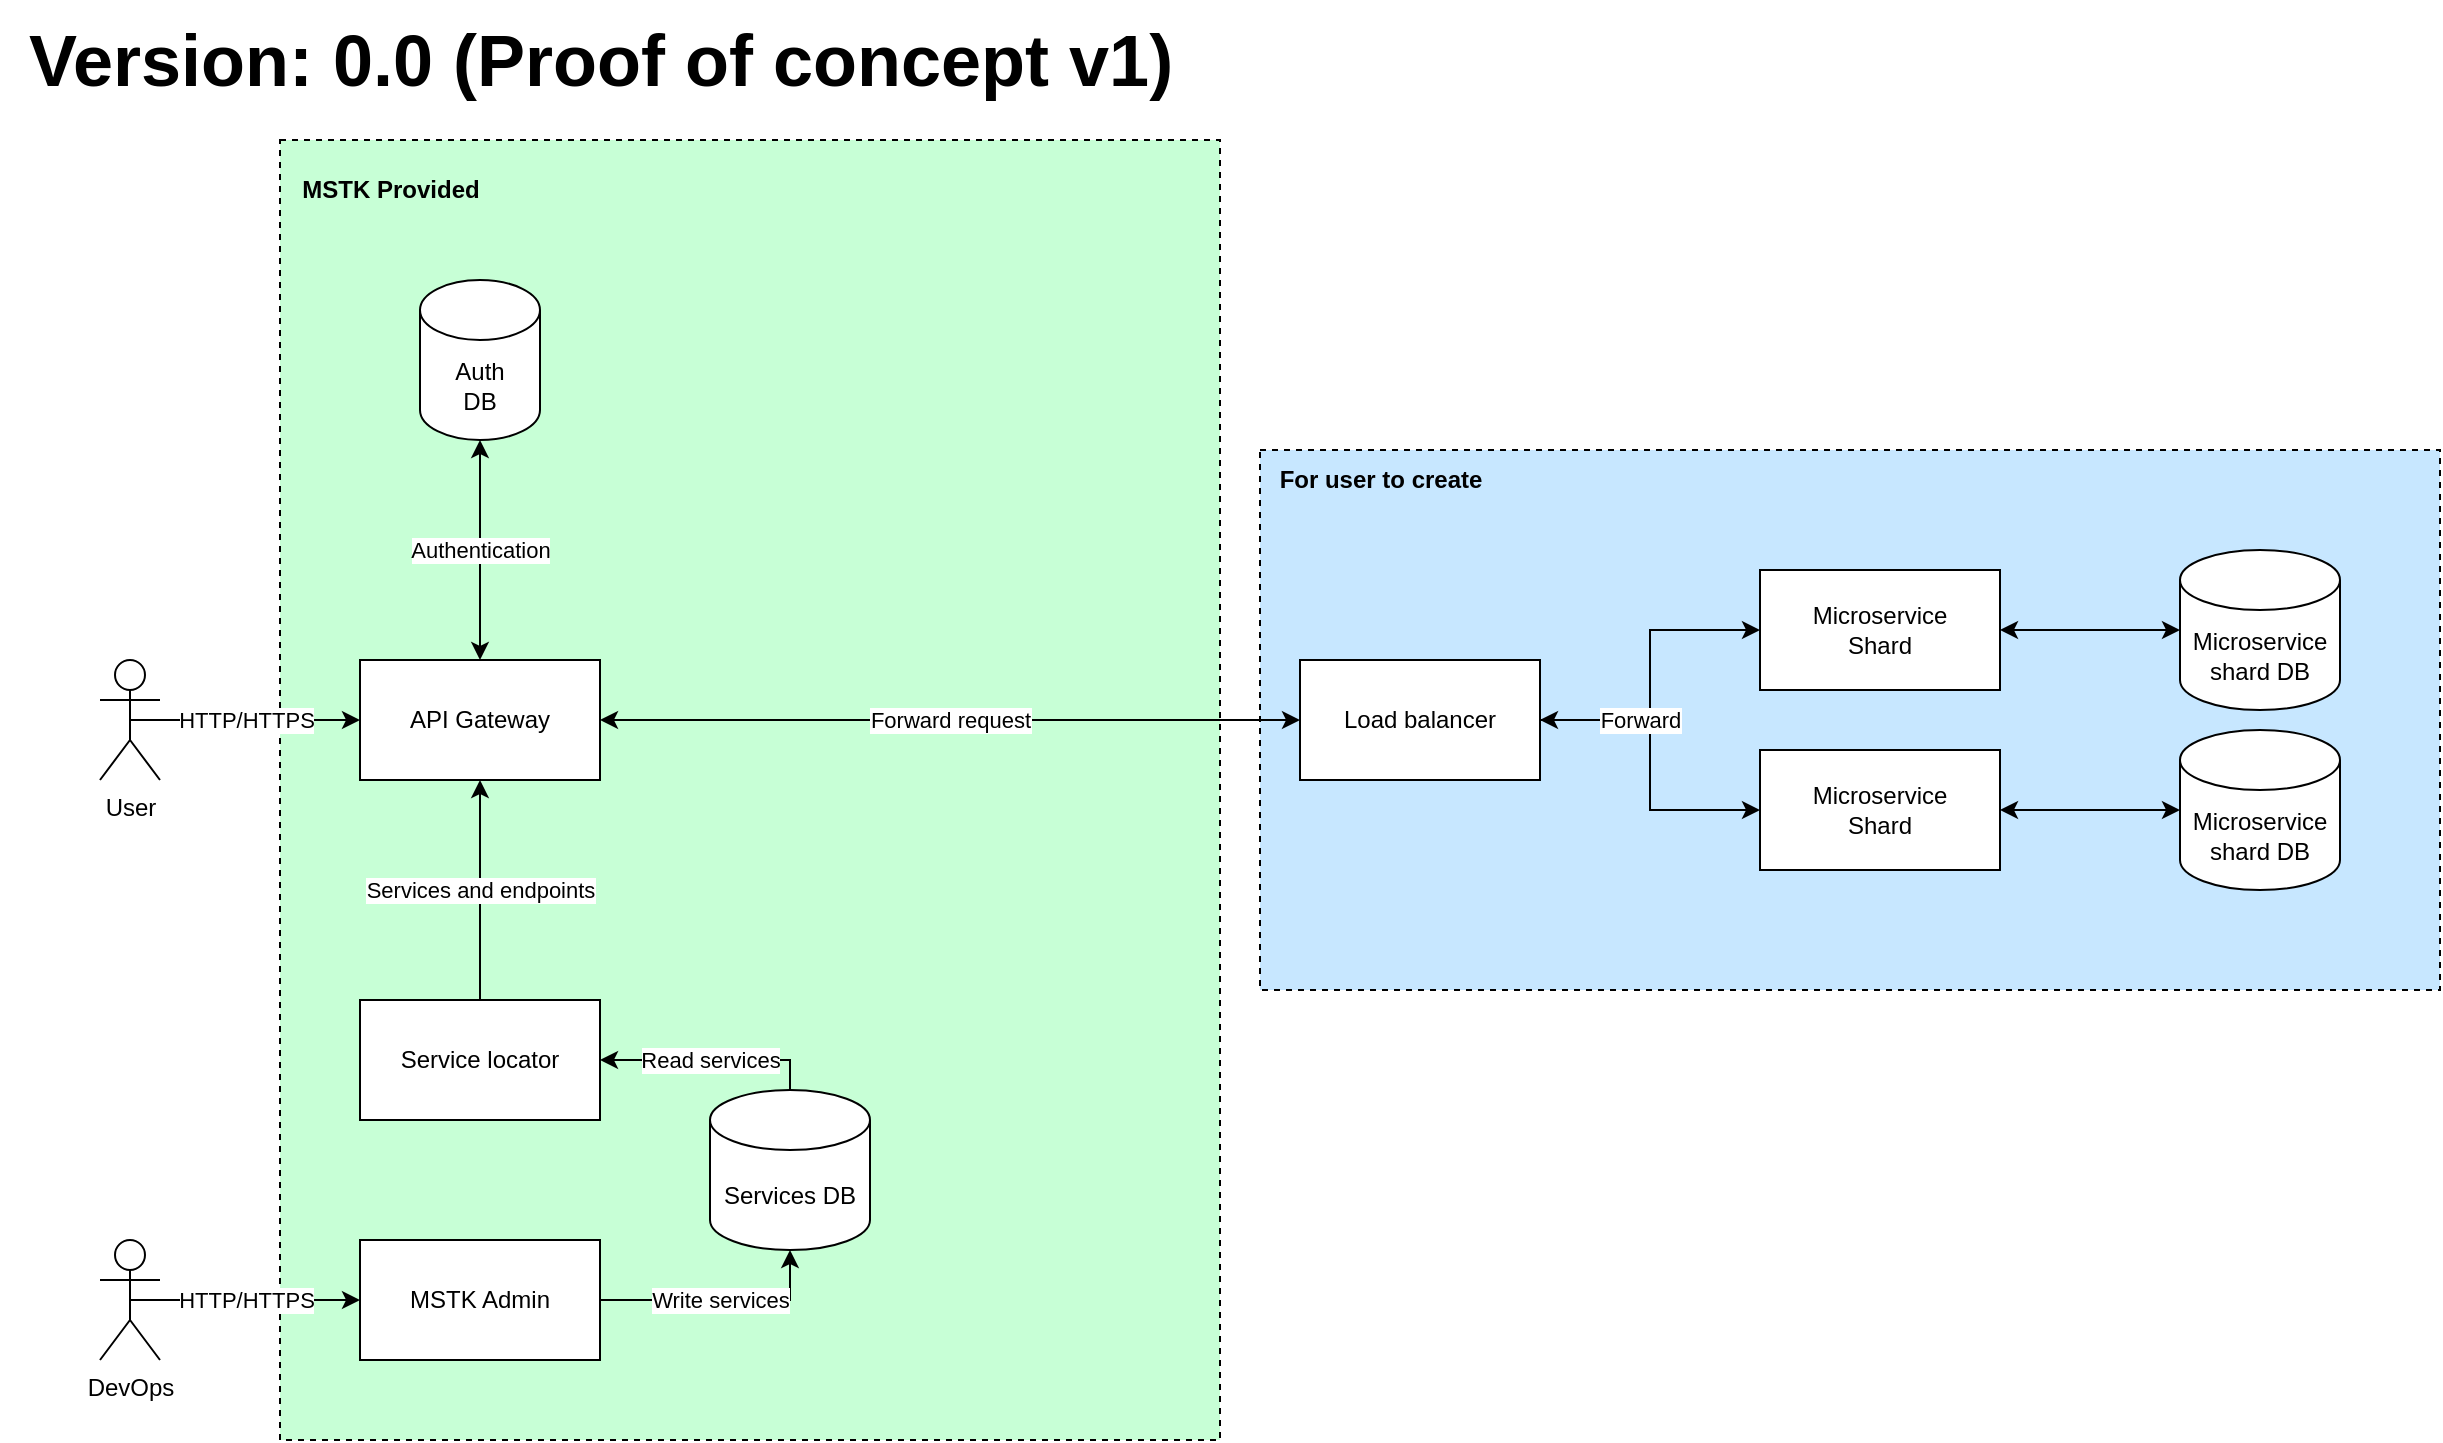 <mxfile version="20.8.16" type="device"><diagram name="Overview" id="ALj6T25Ayf9xOcIwCc3h"><mxGraphModel dx="1434" dy="854" grid="1" gridSize="10" guides="1" tooltips="1" connect="1" arrows="1" fold="1" page="1" pageScale="1" pageWidth="827" pageHeight="1169" math="0" shadow="0"><root><mxCell id="0"/><mxCell id="1" parent="0"/><mxCell id="IZnhsNGSCuHC_MtdC7Wn-5" value="" style="whiteSpace=wrap;html=1;dashed=1;perimeterSpacing=0;strokeWidth=1;fillColor=#c7e7ff;" parent="1" vertex="1"><mxGeometry x="630" y="225" width="590" height="270" as="geometry"/></mxCell><mxCell id="IZnhsNGSCuHC_MtdC7Wn-2" value="" style="whiteSpace=wrap;html=1;dashed=1;perimeterSpacing=0;strokeWidth=1;fillColor=#C7FFD6;" parent="1" vertex="1"><mxGeometry x="140" y="70" width="470" height="650" as="geometry"/></mxCell><mxCell id="fw34t23akMKYG0kDNByU-5" value="HTTP/HTTPS" style="edgeStyle=orthogonalEdgeStyle;rounded=0;orthogonalLoop=1;jettySize=auto;html=1;exitX=0.5;exitY=0.5;exitDx=0;exitDy=0;exitPerimeter=0;" parent="1" source="fw34t23akMKYG0kDNByU-1" target="fw34t23akMKYG0kDNByU-4" edge="1"><mxGeometry relative="1" as="geometry"/></mxCell><mxCell id="fw34t23akMKYG0kDNByU-1" value="User&lt;br&gt;" style="shape=umlActor;verticalLabelPosition=bottom;verticalAlign=top;html=1;outlineConnect=0;" parent="1" vertex="1"><mxGeometry x="50" y="330" width="30" height="60" as="geometry"/></mxCell><mxCell id="fw34t23akMKYG0kDNByU-12" value="Forward request" style="edgeStyle=orthogonalEdgeStyle;rounded=0;orthogonalLoop=1;jettySize=auto;html=1;exitX=1;exitY=0.5;exitDx=0;exitDy=0;entryX=0;entryY=0.5;entryDx=0;entryDy=0;strokeColor=default;startArrow=classic;startFill=1;" parent="1" source="fw34t23akMKYG0kDNByU-4" target="fw34t23akMKYG0kDNByU-10" edge="1"><mxGeometry relative="1" as="geometry"><Array as="points"><mxPoint x="620" y="360"/><mxPoint x="620" y="360"/></Array></mxGeometry></mxCell><mxCell id="fw34t23akMKYG0kDNByU-30" value="Authentication" style="edgeStyle=none;rounded=0;orthogonalLoop=1;jettySize=auto;html=1;exitX=0.5;exitY=0;exitDx=0;exitDy=0;entryX=0.5;entryY=1;entryDx=0;entryDy=0;entryPerimeter=0;strokeColor=default;startArrow=classic;startFill=1;" parent="1" source="fw34t23akMKYG0kDNByU-4" target="fw34t23akMKYG0kDNByU-29" edge="1"><mxGeometry relative="1" as="geometry"/></mxCell><mxCell id="fw34t23akMKYG0kDNByU-4" value="API Gateway" style="whiteSpace=wrap;html=1;verticalAlign=middle;" parent="1" vertex="1"><mxGeometry x="180" y="330" width="120" height="60" as="geometry"/></mxCell><mxCell id="fw34t23akMKYG0kDNByU-6" value="Service locator" style="rounded=0;whiteSpace=wrap;html=1;" parent="1" vertex="1"><mxGeometry x="180" y="500" width="120" height="60" as="geometry"/></mxCell><mxCell id="fw34t23akMKYG0kDNByU-15" value="" style="edgeStyle=orthogonalEdgeStyle;rounded=0;orthogonalLoop=1;jettySize=auto;html=1;" parent="1" source="fw34t23akMKYG0kDNByU-10" target="fw34t23akMKYG0kDNByU-14" edge="1"><mxGeometry relative="1" as="geometry"/></mxCell><mxCell id="fw34t23akMKYG0kDNByU-27" value="Forward" style="edgeStyle=orthogonalEdgeStyle;rounded=0;orthogonalLoop=1;jettySize=auto;html=1;exitX=1;exitY=0.5;exitDx=0;exitDy=0;entryX=0;entryY=0.5;entryDx=0;entryDy=0;strokeColor=default;startArrow=classic;startFill=1;" parent="1" source="fw34t23akMKYG0kDNByU-10" target="fw34t23akMKYG0kDNByU-24" edge="1"><mxGeometry x="-0.355" relative="1" as="geometry"><mxPoint as="offset"/></mxGeometry></mxCell><mxCell id="fw34t23akMKYG0kDNByU-10" value="Load balancer" style="rounded=0;whiteSpace=wrap;html=1;" parent="1" vertex="1"><mxGeometry x="650" y="330" width="120" height="60" as="geometry"/></mxCell><mxCell id="fw34t23akMKYG0kDNByU-14" value="Microservice&lt;br&gt;Shard" style="whiteSpace=wrap;html=1;rounded=0;" parent="1" vertex="1"><mxGeometry x="880" y="375" width="120" height="60" as="geometry"/></mxCell><mxCell id="fw34t23akMKYG0kDNByU-16" value="Services DB" style="shape=cylinder3;whiteSpace=wrap;html=1;boundedLbl=1;backgroundOutline=1;size=15;" parent="1" vertex="1"><mxGeometry x="355" y="545" width="80" height="80" as="geometry"/></mxCell><mxCell id="fw34t23akMKYG0kDNByU-19" value="Read services" style="endArrow=classic;startArrow=none;html=1;rounded=0;entryX=1;entryY=0.5;entryDx=0;entryDy=0;exitX=0.5;exitY=0;exitDx=0;exitDy=0;exitPerimeter=0;startFill=0;" parent="1" source="fw34t23akMKYG0kDNByU-16" target="fw34t23akMKYG0kDNByU-6" edge="1"><mxGeometry width="50" height="50" relative="1" as="geometry"><mxPoint x="260" y="625" as="sourcePoint"/><mxPoint x="310" y="575" as="targetPoint"/><Array as="points"><mxPoint x="395" y="530"/></Array></mxGeometry></mxCell><mxCell id="fw34t23akMKYG0kDNByU-20" value="Services and endpoints" style="endArrow=classic;startArrow=none;html=1;rounded=0;strokeColor=default;entryX=0.5;entryY=1;entryDx=0;entryDy=0;exitX=0.5;exitY=0;exitDx=0;exitDy=0;startFill=0;" parent="1" source="fw34t23akMKYG0kDNByU-6" target="fw34t23akMKYG0kDNByU-4" edge="1"><mxGeometry width="50" height="50" relative="1" as="geometry"><mxPoint x="270" y="490" as="sourcePoint"/><mxPoint x="320" y="440" as="targetPoint"/></mxGeometry></mxCell><mxCell id="fw34t23akMKYG0kDNByU-22" value="Microservice shard DB" style="shape=cylinder3;whiteSpace=wrap;html=1;boundedLbl=1;backgroundOutline=1;size=15;" parent="1" vertex="1"><mxGeometry x="1090" y="365" width="80" height="80" as="geometry"/></mxCell><mxCell id="fw34t23akMKYG0kDNByU-23" value="" style="endArrow=classic;startArrow=classic;html=1;rounded=0;strokeColor=default;exitX=1;exitY=0.5;exitDx=0;exitDy=0;entryX=0;entryY=0.5;entryDx=0;entryDy=0;entryPerimeter=0;" parent="1" source="fw34t23akMKYG0kDNByU-14" target="fw34t23akMKYG0kDNByU-22" edge="1"><mxGeometry width="50" height="50" relative="1" as="geometry"><mxPoint x="1030" y="525" as="sourcePoint"/><mxPoint x="1080" y="475" as="targetPoint"/></mxGeometry></mxCell><mxCell id="fw34t23akMKYG0kDNByU-24" value="Microservice&lt;br&gt;Shard" style="whiteSpace=wrap;html=1;rounded=0;" parent="1" vertex="1"><mxGeometry x="880" y="285" width="120" height="60" as="geometry"/></mxCell><mxCell id="fw34t23akMKYG0kDNByU-25" value="Microservice shard DB" style="shape=cylinder3;whiteSpace=wrap;html=1;boundedLbl=1;backgroundOutline=1;size=15;" parent="1" vertex="1"><mxGeometry x="1090" y="275" width="80" height="80" as="geometry"/></mxCell><mxCell id="fw34t23akMKYG0kDNByU-26" value="" style="endArrow=classic;startArrow=classic;html=1;rounded=0;strokeColor=default;exitX=1;exitY=0.5;exitDx=0;exitDy=0;entryX=0;entryY=0.5;entryDx=0;entryDy=0;entryPerimeter=0;" parent="1" source="fw34t23akMKYG0kDNByU-24" target="fw34t23akMKYG0kDNByU-25" edge="1"><mxGeometry width="50" height="50" relative="1" as="geometry"><mxPoint x="1030" y="425" as="sourcePoint"/><mxPoint x="1080" y="375" as="targetPoint"/></mxGeometry></mxCell><mxCell id="fw34t23akMKYG0kDNByU-29" value="Auth&lt;br&gt;DB" style="shape=cylinder3;whiteSpace=wrap;html=1;boundedLbl=1;backgroundOutline=1;size=15;" parent="1" vertex="1"><mxGeometry x="210" y="140" width="60" height="80" as="geometry"/></mxCell><mxCell id="IZnhsNGSCuHC_MtdC7Wn-1" value="MSTK Provided" style="text;html=1;align=center;verticalAlign=middle;resizable=0;points=[];autosize=1;strokeColor=none;fillColor=none;fontStyle=1" parent="1" vertex="1"><mxGeometry x="140" y="80" width="110" height="30" as="geometry"/></mxCell><mxCell id="IZnhsNGSCuHC_MtdC7Wn-4" value="For user to create&lt;br&gt;" style="text;html=1;align=center;verticalAlign=middle;resizable=0;points=[];autosize=1;strokeColor=none;fillColor=none;fontStyle=1" parent="1" vertex="1"><mxGeometry x="630" y="225" width="120" height="30" as="geometry"/></mxCell><mxCell id="IZnhsNGSCuHC_MtdC7Wn-8" value="Version: 0.0 (Proof of concept v1)" style="text;html=1;align=center;verticalAlign=middle;resizable=0;points=[];autosize=1;strokeColor=none;fillColor=none;fontStyle=1;fontSize=36;" parent="1" vertex="1"><mxGeometry width="600" height="60" as="geometry"/></mxCell><mxCell id="oVlVb5QNEm74iV3RAwQW-2" value="Write services" style="edgeStyle=orthogonalEdgeStyle;rounded=0;orthogonalLoop=1;jettySize=auto;html=1;exitX=1;exitY=0.5;exitDx=0;exitDy=0;entryX=0.5;entryY=1;entryDx=0;entryDy=0;entryPerimeter=0;startArrow=none;startFill=0;" edge="1" parent="1" source="oVlVb5QNEm74iV3RAwQW-1" target="fw34t23akMKYG0kDNByU-16"><mxGeometry relative="1" as="geometry"/></mxCell><mxCell id="oVlVb5QNEm74iV3RAwQW-1" value="MSTK Admin" style="rounded=0;whiteSpace=wrap;html=1;" vertex="1" parent="1"><mxGeometry x="180" y="620" width="120" height="60" as="geometry"/></mxCell><mxCell id="oVlVb5QNEm74iV3RAwQW-4" value="HTTP/HTTPS" style="edgeStyle=orthogonalEdgeStyle;rounded=0;orthogonalLoop=1;jettySize=auto;html=1;entryX=0;entryY=0.5;entryDx=0;entryDy=0;startArrow=none;startFill=0;exitX=0.5;exitY=0.5;exitDx=0;exitDy=0;exitPerimeter=0;" edge="1" parent="1" source="oVlVb5QNEm74iV3RAwQW-3" target="oVlVb5QNEm74iV3RAwQW-1"><mxGeometry relative="1" as="geometry"><mxPoint x="100" y="660" as="sourcePoint"/><Array as="points"><mxPoint x="100" y="650"/><mxPoint x="100" y="650"/></Array></mxGeometry></mxCell><mxCell id="oVlVb5QNEm74iV3RAwQW-3" value="DevOps" style="shape=umlActor;verticalLabelPosition=bottom;verticalAlign=top;html=1;outlineConnect=0;" vertex="1" parent="1"><mxGeometry x="50" y="620" width="30" height="60" as="geometry"/></mxCell></root></mxGraphModel></diagram></mxfile>